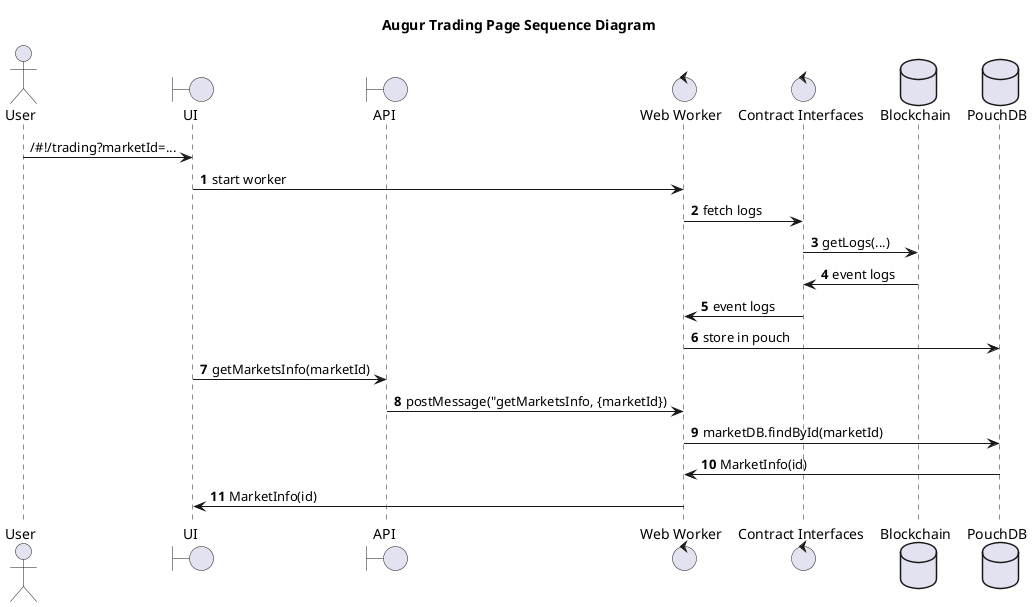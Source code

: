 @startuml

title "Augur Trading Page Sequence Diagram"

actor User
boundary "UI" as UI
boundary "API" as API
control "Web Worker" as Server
control "Contract Interfaces" as CI
database "Blockchain" as Blockchain
database "PouchDB" as Storage

User -> UI : /#!/trading?marketId=...
autonumber
UI -> Server : start worker
Server -> CI : fetch logs
CI -> Blockchain : getLogs(...)
CI <- Blockchain : event logs
Server <- CI : event logs
Server -> Storage : store in pouch
UI -> API : getMarketsInfo(marketId)
API -> Server : postMessage("getMarketsInfo, {marketId})
Server -> Storage: marketDB.findById(marketId)
Server <- Storage: MarketInfo(id)
UI <- Server : MarketInfo(id)

@enduml
